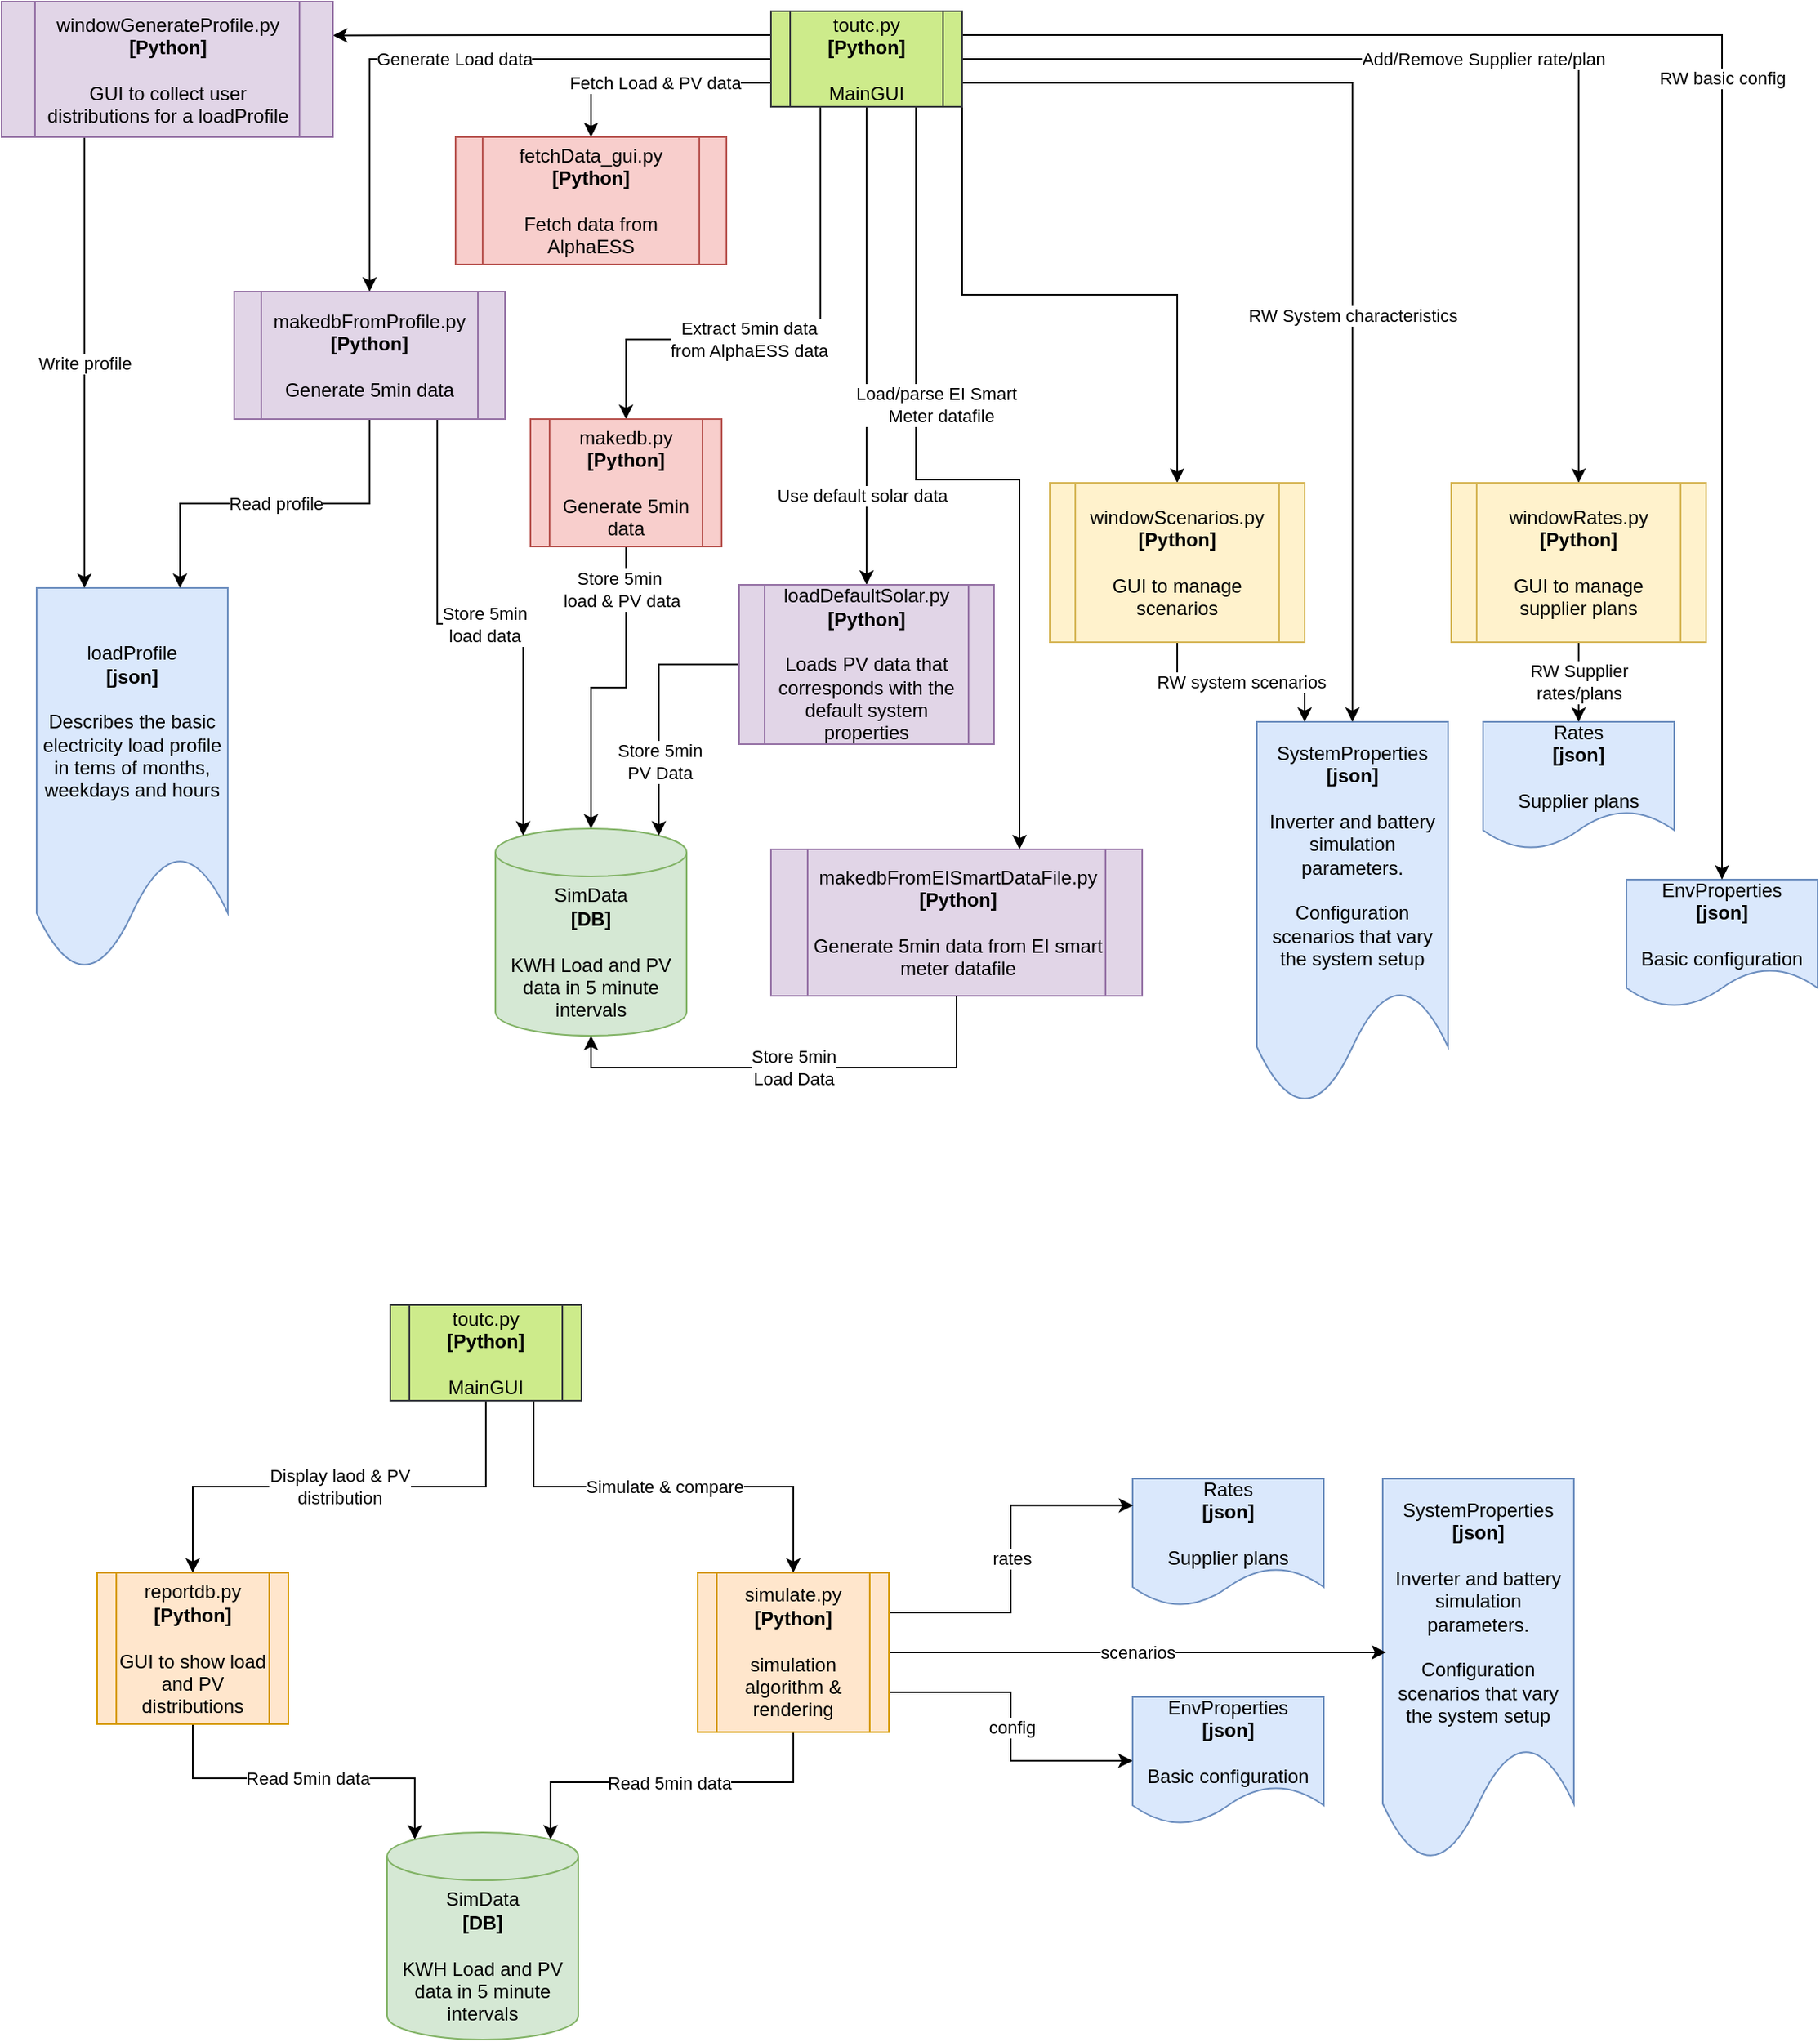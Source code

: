 <mxfile version="19.0.3" type="device"><diagram id="MW2uT7PdceqVpYAhyFR4" name="Page-1"><mxGraphModel dx="1185" dy="729" grid="0" gridSize="10" guides="1" tooltips="1" connect="1" arrows="1" fold="1" page="1" pageScale="1" pageWidth="1169" pageHeight="827" math="0" shadow="0"><root><mxCell id="0"/><mxCell id="1" parent="0"/><mxCell id="rT36uSg9cuYPb7RTcsFe-1" value="SimData&lt;br&gt;&lt;b&gt;[DB]&lt;/b&gt;&lt;br&gt;&lt;br&gt;KWH Load and PV data in 5 minute intervals" style="shape=cylinder3;whiteSpace=wrap;html=1;boundedLbl=1;backgroundOutline=1;size=15;fillColor=#d5e8d4;strokeColor=#82b366;" parent="1" vertex="1"><mxGeometry x="326" y="558" width="120" height="130" as="geometry"/></mxCell><mxCell id="rT36uSg9cuYPb7RTcsFe-2" value="Rates&lt;br&gt;&lt;b&gt;[json]&lt;/b&gt;&lt;br&gt;&lt;br&gt;Supplier plans" style="shape=document;whiteSpace=wrap;html=1;boundedLbl=1;fillColor=#dae8fc;strokeColor=#6c8ebf;" parent="1" vertex="1"><mxGeometry x="946" y="491" width="120" height="80" as="geometry"/></mxCell><mxCell id="rT36uSg9cuYPb7RTcsFe-3" value="EnvProperties&lt;br&gt;&lt;b&gt;[json]&lt;/b&gt;&lt;br&gt;&lt;br&gt;Basic configuration" style="shape=document;whiteSpace=wrap;html=1;boundedLbl=1;fillColor=#dae8fc;strokeColor=#6c8ebf;" parent="1" vertex="1"><mxGeometry x="1036" y="590" width="120" height="80" as="geometry"/></mxCell><mxCell id="rT36uSg9cuYPb7RTcsFe-4" value="SystemProperties&lt;br&gt;&lt;b&gt;[json]&lt;/b&gt;&lt;br&gt;&lt;br&gt;Inverter and battery simulation parameters.&lt;br&gt;&lt;br&gt;Configuration scenarios that vary the system setup" style="shape=document;whiteSpace=wrap;html=1;boundedLbl=1;fillColor=#dae8fc;strokeColor=#6c8ebf;" parent="1" vertex="1"><mxGeometry x="804" y="491" width="120" height="240" as="geometry"/></mxCell><mxCell id="rT36uSg9cuYPb7RTcsFe-5" value="loadProfile&lt;br&gt;&lt;b&gt;[json]&lt;/b&gt;&lt;br&gt;&lt;br&gt;Describes the basic electricity load profile in tems of months, weekdays and hours" style="shape=document;whiteSpace=wrap;html=1;boundedLbl=1;fillColor=#dae8fc;strokeColor=#6c8ebf;" parent="1" vertex="1"><mxGeometry x="38" y="407" width="120" height="240" as="geometry"/></mxCell><mxCell id="rT36uSg9cuYPb7RTcsFe-8" value="RW basic config" style="edgeStyle=orthogonalEdgeStyle;rounded=0;orthogonalLoop=1;jettySize=auto;html=1;exitX=1;exitY=0.25;exitDx=0;exitDy=0;entryX=0.5;entryY=0;entryDx=0;entryDy=0;" parent="1" source="rT36uSg9cuYPb7RTcsFe-6" target="rT36uSg9cuYPb7RTcsFe-3" edge="1"><mxGeometry relative="1" as="geometry"><mxPoint x="1167" y="510" as="targetPoint"/></mxGeometry></mxCell><mxCell id="rT36uSg9cuYPb7RTcsFe-9" value="RW System characteristics" style="edgeStyle=orthogonalEdgeStyle;rounded=0;orthogonalLoop=1;jettySize=auto;html=1;exitX=1;exitY=0.75;exitDx=0;exitDy=0;entryX=0.5;entryY=0;entryDx=0;entryDy=0;" parent="1" source="rT36uSg9cuYPb7RTcsFe-6" target="rT36uSg9cuYPb7RTcsFe-4" edge="1"><mxGeometry x="0.209" relative="1" as="geometry"><mxPoint as="offset"/></mxGeometry></mxCell><mxCell id="rT36uSg9cuYPb7RTcsFe-18" value="Fetch Load &amp;amp; PV data" style="edgeStyle=orthogonalEdgeStyle;rounded=0;orthogonalLoop=1;jettySize=auto;html=1;exitX=0;exitY=0.75;exitDx=0;exitDy=0;entryX=0.5;entryY=0;entryDx=0;entryDy=0;" parent="1" source="rT36uSg9cuYPb7RTcsFe-6" target="rT36uSg9cuYPb7RTcsFe-15" edge="1"><mxGeometry relative="1" as="geometry"/></mxCell><mxCell id="rT36uSg9cuYPb7RTcsFe-19" value="Extract 5min data &lt;br&gt;from AlphaESS data" style="edgeStyle=orthogonalEdgeStyle;rounded=0;orthogonalLoop=1;jettySize=auto;html=1;exitX=0.25;exitY=1;exitDx=0;exitDy=0;entryX=0.5;entryY=0;entryDx=0;entryDy=0;" parent="1" source="rT36uSg9cuYPb7RTcsFe-6" target="rT36uSg9cuYPb7RTcsFe-16" edge="1"><mxGeometry x="0.206" relative="1" as="geometry"><Array as="points"><mxPoint x="530" y="251"/><mxPoint x="408" y="251"/></Array><mxPoint as="offset"/></mxGeometry></mxCell><mxCell id="rT36uSg9cuYPb7RTcsFe-20" value="Generate Load data" style="edgeStyle=orthogonalEdgeStyle;rounded=0;orthogonalLoop=1;jettySize=auto;html=1;exitX=0;exitY=0.5;exitDx=0;exitDy=0;entryX=0.5;entryY=0;entryDx=0;entryDy=0;" parent="1" source="rT36uSg9cuYPb7RTcsFe-6" target="rT36uSg9cuYPb7RTcsFe-11" edge="1"><mxGeometry relative="1" as="geometry"/></mxCell><mxCell id="rT36uSg9cuYPb7RTcsFe-23" value="Use default solar data" style="edgeStyle=orthogonalEdgeStyle;rounded=0;orthogonalLoop=1;jettySize=auto;html=1;exitX=0.5;exitY=1;exitDx=0;exitDy=0;" parent="1" source="rT36uSg9cuYPb7RTcsFe-6" target="rT36uSg9cuYPb7RTcsFe-21" edge="1"><mxGeometry x="0.627" y="-3" relative="1" as="geometry"><mxPoint as="offset"/></mxGeometry></mxCell><mxCell id="rT36uSg9cuYPb7RTcsFe-28" value="Add/Remove Supplier rate/plan" style="edgeStyle=orthogonalEdgeStyle;rounded=0;orthogonalLoop=1;jettySize=auto;html=1;exitX=1;exitY=0.5;exitDx=0;exitDy=0;" parent="1" source="rT36uSg9cuYPb7RTcsFe-6" target="rT36uSg9cuYPb7RTcsFe-25" edge="1"><mxGeometry relative="1" as="geometry"/></mxCell><mxCell id="6aN-EZoMKL-euZ9JTngA-34" style="edgeStyle=orthogonalEdgeStyle;rounded=0;orthogonalLoop=1;jettySize=auto;html=1;exitX=1;exitY=1;exitDx=0;exitDy=0;" edge="1" parent="1" source="rT36uSg9cuYPb7RTcsFe-6" target="6aN-EZoMKL-euZ9JTngA-33"><mxGeometry relative="1" as="geometry"/></mxCell><mxCell id="6aN-EZoMKL-euZ9JTngA-38" value="Load/parse EI Smart&amp;nbsp;&lt;br&gt;&amp;nbsp;Meter datafile" style="edgeStyle=orthogonalEdgeStyle;rounded=0;orthogonalLoop=1;jettySize=auto;html=1;exitX=0.75;exitY=1;exitDx=0;exitDy=0;" edge="1" parent="1" source="rT36uSg9cuYPb7RTcsFe-6" target="6aN-EZoMKL-euZ9JTngA-36"><mxGeometry x="-0.293" y="14" relative="1" as="geometry"><Array as="points"><mxPoint x="590" y="105"/><mxPoint x="590" y="339"/><mxPoint x="655" y="339"/></Array><mxPoint as="offset"/></mxGeometry></mxCell><mxCell id="6aN-EZoMKL-euZ9JTngA-40" style="edgeStyle=orthogonalEdgeStyle;rounded=0;orthogonalLoop=1;jettySize=auto;html=1;exitX=0;exitY=0.25;exitDx=0;exitDy=0;entryX=1;entryY=0.25;entryDx=0;entryDy=0;" edge="1" parent="1" source="rT36uSg9cuYPb7RTcsFe-6" target="6aN-EZoMKL-euZ9JTngA-39"><mxGeometry relative="1" as="geometry"/></mxCell><mxCell id="rT36uSg9cuYPb7RTcsFe-6" value="toutc.py&lt;br&gt;&lt;b&gt;[Python]&lt;/b&gt;&lt;br&gt;&lt;br&gt;MainGUI" style="shape=process;whiteSpace=wrap;html=1;backgroundOutline=1;fillColor=#cdeb8b;strokeColor=#36393d;" parent="1" vertex="1"><mxGeometry x="499" y="45" width="120" height="60" as="geometry"/></mxCell><mxCell id="rT36uSg9cuYPb7RTcsFe-13" value="Read profile" style="edgeStyle=orthogonalEdgeStyle;rounded=0;orthogonalLoop=1;jettySize=auto;html=1;exitX=0.5;exitY=1;exitDx=0;exitDy=0;entryX=0.75;entryY=0;entryDx=0;entryDy=0;" parent="1" source="rT36uSg9cuYPb7RTcsFe-11" target="rT36uSg9cuYPb7RTcsFe-5" edge="1"><mxGeometry relative="1" as="geometry"><mxPoint x="148" y="586" as="targetPoint"/></mxGeometry></mxCell><mxCell id="rT36uSg9cuYPb7RTcsFe-14" value="Store 5min &lt;br&gt;load data" style="edgeStyle=orthogonalEdgeStyle;rounded=0;orthogonalLoop=1;jettySize=auto;html=1;exitX=0.75;exitY=1;exitDx=0;exitDy=0;entryX=0.145;entryY=0;entryDx=0;entryDy=4.35;entryPerimeter=0;" parent="1" source="rT36uSg9cuYPb7RTcsFe-11" target="rT36uSg9cuYPb7RTcsFe-1" edge="1"><mxGeometry relative="1" as="geometry"/></mxCell><mxCell id="rT36uSg9cuYPb7RTcsFe-11" value="makedbFromProfile.py&lt;br&gt;&lt;b&gt;[Python]&lt;/b&gt;&lt;br&gt;&lt;br&gt;Generate 5min data" style="shape=process;whiteSpace=wrap;html=1;backgroundOutline=1;fillColor=#e1d5e7;strokeColor=#9673a6;" parent="1" vertex="1"><mxGeometry x="162" y="221" width="170" height="80" as="geometry"/></mxCell><mxCell id="rT36uSg9cuYPb7RTcsFe-15" value="fetchData_gui.py&lt;br&gt;&lt;b&gt;[Python]&lt;/b&gt;&lt;br&gt;&lt;br&gt;Fetch data from AlphaESS" style="shape=process;whiteSpace=wrap;html=1;backgroundOutline=1;fillColor=#f8cecc;strokeColor=#b85450;" parent="1" vertex="1"><mxGeometry x="301" y="124" width="170" height="80" as="geometry"/></mxCell><mxCell id="rT36uSg9cuYPb7RTcsFe-17" value="Store 5min&amp;nbsp;&lt;br&gt;load &amp;amp; PV data" style="edgeStyle=orthogonalEdgeStyle;rounded=0;orthogonalLoop=1;jettySize=auto;html=1;exitX=0.5;exitY=1;exitDx=0;exitDy=0;entryX=0.5;entryY=0;entryDx=0;entryDy=0;entryPerimeter=0;" parent="1" source="rT36uSg9cuYPb7RTcsFe-16" target="rT36uSg9cuYPb7RTcsFe-1" edge="1"><mxGeometry x="-0.734" y="-3" relative="1" as="geometry"><mxPoint as="offset"/></mxGeometry></mxCell><mxCell id="rT36uSg9cuYPb7RTcsFe-16" value="makedb.py&lt;br&gt;&lt;b&gt;[Python]&lt;/b&gt;&lt;br&gt;&lt;br&gt;Generate 5min data" style="shape=process;whiteSpace=wrap;html=1;backgroundOutline=1;fillColor=#f8cecc;strokeColor=#b85450;" parent="1" vertex="1"><mxGeometry x="348" y="301" width="120" height="80" as="geometry"/></mxCell><mxCell id="rT36uSg9cuYPb7RTcsFe-22" value="Store 5min &lt;br&gt;PV Data" style="edgeStyle=orthogonalEdgeStyle;rounded=0;orthogonalLoop=1;jettySize=auto;html=1;entryX=0.855;entryY=0;entryDx=0;entryDy=4.35;entryPerimeter=0;" parent="1" source="rT36uSg9cuYPb7RTcsFe-21" target="rT36uSg9cuYPb7RTcsFe-1" edge="1"><mxGeometry x="0.412" relative="1" as="geometry"><mxPoint as="offset"/></mxGeometry></mxCell><mxCell id="rT36uSg9cuYPb7RTcsFe-21" value="loadDefaultSolar.py&lt;br&gt;&lt;b&gt;[Python]&lt;/b&gt;&lt;br&gt;&lt;br&gt;Loads PV data that corresponds with the default system properties" style="shape=process;whiteSpace=wrap;html=1;backgroundOutline=1;fillColor=#e1d5e7;strokeColor=#9673a6;" parent="1" vertex="1"><mxGeometry x="479" y="405" width="160" height="100" as="geometry"/></mxCell><mxCell id="rT36uSg9cuYPb7RTcsFe-26" value="RW Supplier &lt;br&gt;rates/plans" style="edgeStyle=orthogonalEdgeStyle;rounded=0;orthogonalLoop=1;jettySize=auto;html=1;exitX=0.5;exitY=1;exitDx=0;exitDy=0;entryX=0.5;entryY=0;entryDx=0;entryDy=0;" parent="1" source="rT36uSg9cuYPb7RTcsFe-25" target="rT36uSg9cuYPb7RTcsFe-2" edge="1"><mxGeometry relative="1" as="geometry"><mxPoint x="973" y="496" as="targetPoint"/><Array as="points"/></mxGeometry></mxCell><mxCell id="rT36uSg9cuYPb7RTcsFe-25" value="windowRates.py&lt;br&gt;&lt;b&gt;[Python]&lt;/b&gt;&lt;br&gt;&lt;br&gt;GUI to manage supplier plans" style="shape=process;whiteSpace=wrap;html=1;backgroundOutline=1;fillColor=#fff2cc;strokeColor=#d6b656;" parent="1" vertex="1"><mxGeometry x="926" y="341" width="160" height="100" as="geometry"/></mxCell><mxCell id="6aN-EZoMKL-euZ9JTngA-1" value="SimData&lt;br&gt;&lt;b&gt;[DB]&lt;/b&gt;&lt;br&gt;&lt;br&gt;KWH Load and PV data in 5 minute intervals" style="shape=cylinder3;whiteSpace=wrap;html=1;boundedLbl=1;backgroundOutline=1;size=15;fillColor=#d5e8d4;strokeColor=#82b366;" vertex="1" parent="1"><mxGeometry x="258" y="1188" width="120" height="130" as="geometry"/></mxCell><mxCell id="6aN-EZoMKL-euZ9JTngA-2" value="Rates&lt;br&gt;&lt;b&gt;[json]&lt;/b&gt;&lt;br&gt;&lt;br&gt;Supplier plans" style="shape=document;whiteSpace=wrap;html=1;boundedLbl=1;fillColor=#dae8fc;strokeColor=#6c8ebf;" vertex="1" parent="1"><mxGeometry x="726" y="966" width="120" height="80" as="geometry"/></mxCell><mxCell id="6aN-EZoMKL-euZ9JTngA-3" value="EnvProperties&lt;br&gt;&lt;b&gt;[json]&lt;/b&gt;&lt;br&gt;&lt;br&gt;Basic configuration" style="shape=document;whiteSpace=wrap;html=1;boundedLbl=1;fillColor=#dae8fc;strokeColor=#6c8ebf;" vertex="1" parent="1"><mxGeometry x="726" y="1103" width="120" height="80" as="geometry"/></mxCell><mxCell id="6aN-EZoMKL-euZ9JTngA-4" value="SystemProperties&lt;br&gt;&lt;b&gt;[json]&lt;/b&gt;&lt;br&gt;&lt;br&gt;Inverter and battery simulation parameters.&lt;br&gt;&lt;br&gt;Configuration scenarios that vary the system setup" style="shape=document;whiteSpace=wrap;html=1;boundedLbl=1;fillColor=#dae8fc;strokeColor=#6c8ebf;" vertex="1" parent="1"><mxGeometry x="883" y="966" width="120" height="240" as="geometry"/></mxCell><mxCell id="6aN-EZoMKL-euZ9JTngA-12" value="Display laod &amp;amp; PV&lt;br&gt;distribution" style="edgeStyle=orthogonalEdgeStyle;rounded=0;orthogonalLoop=1;jettySize=auto;html=1;exitX=0.5;exitY=1;exitDx=0;exitDy=0;entryX=0.5;entryY=0;entryDx=0;entryDy=0;" edge="1" parent="1" source="6aN-EZoMKL-euZ9JTngA-15" target="6aN-EZoMKL-euZ9JTngA-17"><mxGeometry relative="1" as="geometry"/></mxCell><mxCell id="6aN-EZoMKL-euZ9JTngA-14" value="Simulate &amp;amp; compare" style="edgeStyle=orthogonalEdgeStyle;rounded=0;orthogonalLoop=1;jettySize=auto;html=1;exitX=0.75;exitY=1;exitDx=0;exitDy=0;entryX=0.5;entryY=0;entryDx=0;entryDy=0;" edge="1" parent="1" source="6aN-EZoMKL-euZ9JTngA-15" target="6aN-EZoMKL-euZ9JTngA-32"><mxGeometry relative="1" as="geometry"/></mxCell><mxCell id="6aN-EZoMKL-euZ9JTngA-15" value="toutc.py&lt;br&gt;&lt;b&gt;[Python]&lt;/b&gt;&lt;br&gt;&lt;br&gt;MainGUI" style="shape=process;whiteSpace=wrap;html=1;backgroundOutline=1;fillColor=#cdeb8b;strokeColor=#36393d;" vertex="1" parent="1"><mxGeometry x="260" y="857" width="120" height="60" as="geometry"/></mxCell><mxCell id="6aN-EZoMKL-euZ9JTngA-16" value="Read 5min data" style="edgeStyle=orthogonalEdgeStyle;rounded=0;orthogonalLoop=1;jettySize=auto;html=1;exitX=0.5;exitY=1;exitDx=0;exitDy=0;entryX=0.145;entryY=0;entryDx=0;entryDy=4.35;entryPerimeter=0;" edge="1" parent="1" source="6aN-EZoMKL-euZ9JTngA-17" target="6aN-EZoMKL-euZ9JTngA-1"><mxGeometry relative="1" as="geometry"/></mxCell><mxCell id="6aN-EZoMKL-euZ9JTngA-17" value="reportdb.py&lt;br&gt;&lt;b&gt;[Python]&lt;/b&gt;&lt;br&gt;&lt;br&gt;GUI to show load and PV distributions" style="shape=process;whiteSpace=wrap;html=1;backgroundOutline=1;fillColor=#ffe6cc;strokeColor=#d79b00;" vertex="1" parent="1"><mxGeometry x="76" y="1025" width="120" height="95" as="geometry"/></mxCell><mxCell id="6aN-EZoMKL-euZ9JTngA-28" value="Read 5min data" style="edgeStyle=orthogonalEdgeStyle;rounded=0;orthogonalLoop=1;jettySize=auto;html=1;exitX=0.5;exitY=1;exitDx=0;exitDy=0;entryX=0.855;entryY=0;entryDx=0;entryDy=4.35;entryPerimeter=0;" edge="1" parent="1" source="6aN-EZoMKL-euZ9JTngA-32" target="6aN-EZoMKL-euZ9JTngA-1"><mxGeometry relative="1" as="geometry"/></mxCell><mxCell id="6aN-EZoMKL-euZ9JTngA-29" value="scenarios" style="edgeStyle=orthogonalEdgeStyle;rounded=0;orthogonalLoop=1;jettySize=auto;html=1;exitX=1;exitY=0.5;exitDx=0;exitDy=0;entryX=0.017;entryY=0.454;entryDx=0;entryDy=0;entryPerimeter=0;" edge="1" parent="1" source="6aN-EZoMKL-euZ9JTngA-32" target="6aN-EZoMKL-euZ9JTngA-4"><mxGeometry relative="1" as="geometry"/></mxCell><mxCell id="6aN-EZoMKL-euZ9JTngA-30" value="config" style="edgeStyle=orthogonalEdgeStyle;rounded=0;orthogonalLoop=1;jettySize=auto;html=1;exitX=1;exitY=0.75;exitDx=0;exitDy=0;entryX=0;entryY=0.5;entryDx=0;entryDy=0;" edge="1" parent="1" source="6aN-EZoMKL-euZ9JTngA-32" target="6aN-EZoMKL-euZ9JTngA-3"><mxGeometry relative="1" as="geometry"/></mxCell><mxCell id="6aN-EZoMKL-euZ9JTngA-31" value="rates" style="edgeStyle=orthogonalEdgeStyle;rounded=0;orthogonalLoop=1;jettySize=auto;html=1;exitX=1;exitY=0.25;exitDx=0;exitDy=0;entryX=0.003;entryY=0.21;entryDx=0;entryDy=0;entryPerimeter=0;" edge="1" parent="1" source="6aN-EZoMKL-euZ9JTngA-32" target="6aN-EZoMKL-euZ9JTngA-2"><mxGeometry relative="1" as="geometry"/></mxCell><mxCell id="6aN-EZoMKL-euZ9JTngA-32" value="simulate.py&lt;br&gt;&lt;b&gt;[Python]&lt;/b&gt;&lt;br&gt;&lt;br&gt;simulation algorithm &amp;amp; rendering" style="shape=process;whiteSpace=wrap;html=1;backgroundOutline=1;fillColor=#ffe6cc;strokeColor=#d79b00;" vertex="1" parent="1"><mxGeometry x="453" y="1025" width="120" height="100" as="geometry"/></mxCell><mxCell id="6aN-EZoMKL-euZ9JTngA-35" value="RW system scenarios" style="edgeStyle=orthogonalEdgeStyle;rounded=0;orthogonalLoop=1;jettySize=auto;html=1;entryX=0.25;entryY=0;entryDx=0;entryDy=0;exitX=0.5;exitY=1;exitDx=0;exitDy=0;" edge="1" parent="1" source="6aN-EZoMKL-euZ9JTngA-33" target="rT36uSg9cuYPb7RTcsFe-4"><mxGeometry relative="1" as="geometry"/></mxCell><mxCell id="6aN-EZoMKL-euZ9JTngA-33" value="windowScenarios.py&lt;br&gt;&lt;b&gt;[Python]&lt;/b&gt;&lt;br&gt;&lt;br&gt;GUI to manage scenarios" style="shape=process;whiteSpace=wrap;html=1;backgroundOutline=1;fillColor=#fff2cc;strokeColor=#d6b656;" vertex="1" parent="1"><mxGeometry x="674" y="341" width="160" height="100" as="geometry"/></mxCell><mxCell id="6aN-EZoMKL-euZ9JTngA-36" value="makedbFromEISmartDataFile.py&lt;br&gt;&lt;b&gt;[Python]&lt;/b&gt;&lt;br&gt;&lt;br&gt;Generate 5min data from EI smart meter datafile" style="shape=process;whiteSpace=wrap;html=1;backgroundOutline=1;fillColor=#e1d5e7;strokeColor=#9673a6;" vertex="1" parent="1"><mxGeometry x="499" y="571" width="233" height="92" as="geometry"/></mxCell><mxCell id="6aN-EZoMKL-euZ9JTngA-37" value="Store 5min &lt;br&gt;Load Data" style="edgeStyle=orthogonalEdgeStyle;rounded=0;orthogonalLoop=1;jettySize=auto;html=1;entryX=0.5;entryY=1;entryDx=0;entryDy=0;entryPerimeter=0;exitX=0.5;exitY=1;exitDx=0;exitDy=0;" edge="1" parent="1" source="6aN-EZoMKL-euZ9JTngA-36" target="rT36uSg9cuYPb7RTcsFe-1"><mxGeometry relative="1" as="geometry"><mxPoint x="483" y="466" as="sourcePoint"/><mxPoint x="435.6" y="700.35" as="targetPoint"/></mxGeometry></mxCell><mxCell id="6aN-EZoMKL-euZ9JTngA-41" value="Write profile" style="edgeStyle=orthogonalEdgeStyle;rounded=0;orthogonalLoop=1;jettySize=auto;html=1;exitX=0.25;exitY=1;exitDx=0;exitDy=0;entryX=0.25;entryY=0;entryDx=0;entryDy=0;" edge="1" parent="1" source="6aN-EZoMKL-euZ9JTngA-39" target="rT36uSg9cuYPb7RTcsFe-5"><mxGeometry relative="1" as="geometry"/></mxCell><mxCell id="6aN-EZoMKL-euZ9JTngA-39" value="windowGenerateProfile.py&lt;br&gt;&lt;b&gt;[Python]&lt;/b&gt;&lt;br&gt;&lt;br&gt;GUI to collect user distributions for a loadProfile" style="shape=process;whiteSpace=wrap;html=1;backgroundOutline=1;fillColor=#e1d5e7;strokeColor=#9673a6;" vertex="1" parent="1"><mxGeometry x="16" y="39" width="208" height="85" as="geometry"/></mxCell></root></mxGraphModel></diagram></mxfile>